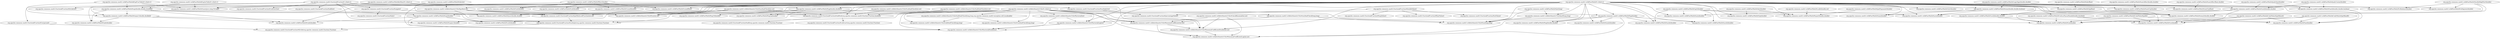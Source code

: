 digraph G {
  "org.apache.commons.math3.util$FastMath#<clinit>()" -> "org.apache.commons.math3.util$FastMath#expm1(double,double[])";
  "org.apache.commons.math3.util$FastMath#<clinit>()" -> "org.apache.commons.math3.util$FastMath#log10(double)";
  "org.apache.commons.math3.util$FastMath#<clinit>()" -> "org.apache.commons.math3.util$FastMath#rint(double)";
  "org.apache.commons.math3.util$FastMath#<clinit>()" -> "org.apache.commons.math3.util$FastMath#atan2(double,double)";
  "org.apache.commons.math3.util$FastMath#<clinit>()" -> "org.apache.commons.math3.util$FastMath#log(double,double)";
  "org.apache.commons.math3.util$FastMath#<clinit>()" -> "org.apache.commons.math3.util$FastMath#sin(double)";
  "org.apache.commons.math3.util$FastMath#<clinit>()" -> "org.apache.commons.math3.util$ArithmeticUtils#factorialLog(int)";
  "org.apache.commons.math3.util$FastMath#<clinit>()" -> "org.apache.commons.math3.util$FastMath#asinh(double)";
  "org.apache.commons.math3.util$FastMath#<clinit>()" -> "org.apache.commons.math3.util$FastMath#ulp(float)";
  "org.apache.commons.math3.util$FastMath#<clinit>()" -> "org.apache.commons.math3.util$FastMath#acos(double)";
  "org.apache.commons.math3.util$FastMath#<clinit>()" -> "org.apache.commons.math3.util$FastMath#main(java.lang.String[])";
  "org.apache.commons.math3.util$FastMath#<clinit>()" -> "org.apache.commons.math3.util$FastMath#exp(double,double,double[])";
  "org.apache.commons.math3.util$FastMath#<clinit>()" -> "org.apache.commons.math3.util$FastMath#log(double)";
  "org.apache.commons.math3.util$FastMath#<clinit>()" -> "org.apache.commons.math3.util$FastMath#reducePayneHanek(double,double[])";
  "org.apache.commons.math3.util$FastMath#<clinit>()" -> "org.apache.commons.math3.util$FastMath#toDegrees(double)";
  "org.apache.commons.math3.util$FastMath#<clinit>()" -> "org.apache.commons.math3.util$FastMath#log(double,double[])";
  "org.apache.commons.math3.util$FastMath#<clinit>()" -> "org.apache.commons.math3.util$FastMath#toRadians(double)";
  "org.apache.commons.math3.util$FastMath#<clinit>()" -> "org.apache.commons.math3.util$FastMath#tanh(double)";
  "org.apache.commons.math3.util$FastMath#<clinit>()" -> "org.apache.commons.math3.util$FastMath#ceil(double)";
  "org.apache.commons.math3.util$FastMath#<clinit>()" -> "org.apache.commons.math3.util$FastMath#expm1(double)";
  "org.apache.commons.math3.util$FastMath#<clinit>()" -> "org.apache.commons.math3.util$FastMath#pow(double,double)";
  "org.apache.commons.math3.util$FastMath#<clinit>()" -> "org.apache.commons.math3.util$FastMath#atanh(double)";
  "org.apache.commons.math3.util$FastMath#<clinit>()" -> "org.apache.commons.math3.util$FastMath#cbrt(double)";
  "org.apache.commons.math3.util$FastMath#<clinit>()" -> "org.apache.commons.math3.util$FastMath#tanQ(double,double,boolean)";
  "org.apache.commons.math3.util$FastMath#<clinit>()" -> "org.apache.commons.math3.util$FastMath#cosh(double)";
  "org.apache.commons.math3.util$FastMath#<clinit>()" -> "org.apache.commons.math3.util$FastMath#round(double)";
  "org.apache.commons.math3.util$FastMath#<clinit>()" -> "org.apache.commons.math3.util$FastMath#asin(double)";
  "org.apache.commons.math3.util$FastMath#<clinit>()" -> "org.apache.commons.math3.util$ArithmeticUtils#factorialDouble(int)";
  "org.apache.commons.math3.util$FastMath#<clinit>()" -> "org.apache.commons.math3.util$ArithmeticUtils#binomialCoefficientLog(int,int)";
  "org.apache.commons.math3.util$FastMath#<clinit>()" -> "org.apache.commons.math3.util$FastMath#tan(double)";
  "org.apache.commons.math3.util$FastMath#<clinit>()" -> "org.apache.commons.math3.util$FastMath#round(float)";
  "org.apache.commons.math3.util$FastMath#<clinit>()" -> "org.apache.commons.math3.util$FastMath#sinQ(double,double)";
  "org.apache.commons.math3.util$FastMath#<clinit>()" -> "org.apache.commons.math3.util$FastMath#exp(double)";
  "org.apache.commons.math3.util$FastMath#<clinit>()" -> "org.apache.commons.math3.util$ArithmeticUtils#lcm(int,int)";
  "org.apache.commons.math3.util$FastMath#<clinit>()" -> "org.apache.commons.math3.util$FastMath#log1p(double)";
  "org.apache.commons.math3.util$FastMath#<clinit>()" -> "org.apache.commons.math3.util$ArithmeticUtils#gcd(int,int)";
  "org.apache.commons.math3.util$FastMath#<clinit>()" -> "org.apache.commons.math3.util$FastMath#acosh(double)";
  "org.apache.commons.math3.util$FastMath#<clinit>()" -> "org.apache.commons.math3.util$ArithmeticUtils#lcm(long,long)";
  "org.apache.commons.math3.util$FastMath#<clinit>()" -> "org.apache.commons.math3.util$FastMath#nextUp(double)";
  "org.apache.commons.math3.util$FastMath#<clinit>()" -> "org.apache.commons.math3.util$ArithmeticUtils#binomialCoefficientDouble(int,int)";
  "org.apache.commons.math3.util$FastMath#<clinit>()" -> "org.apache.commons.math3.util$FastMath#hypot(double,double)";
  "org.apache.commons.math3.util$FastMath#<clinit>()" -> "org.apache.commons.math3.util$FastMath#atan(double,double,boolean)";
  "org.apache.commons.math3.util$FastMath#<clinit>()" -> "org.apache.commons.math3.util$FastMath#cosQ(double,double)";
  "org.apache.commons.math3.util$FastMath#<clinit>()" -> "org.apache.commons.math3.util$FastMath#atan(double)";
  "org.apache.commons.math3.util$FastMath#<clinit>()" -> "org.apache.commons.math3.util$FastMath#nextUp(float)";
  "org.apache.commons.math3.util$FastMath#<clinit>()" -> "org.apache.commons.math3.util$FastMath#cos(double)";
  "org.apache.commons.math3.util$FastMath#<clinit>()" -> "org.apache.commons.math3.util$FastMath#ulp(double)";
  "org.apache.commons.math3.util$FastMath#<clinit>()" -> "org.apache.commons.math3.util$ArithmeticUtils#gcd(long,long)";
  "org.apache.commons.math3.util$FastMath#<clinit>()" -> "org.apache.commons.math3.util$FastMath#sinh(double)";
  "org.apache.commons.math3.util$FastMath#expm1(double,double[])" -> "org.apache.commons.math3.util$FastMath#tanh(double)";
  "org.apache.commons.math3.util$FastMath#expm1(double,double[])" -> "org.apache.commons.math3.util$FastMath#expm1(double)";
  "org.apache.commons.math3.util$FastMath#expm1(double,double[])" -> "org.apache.commons.math3.util$FastMath#sinh(double)";
  "org.apache.commons.math3.util$FastMath#cosQ(double,double)" -> "org.apache.commons.math3.util$FastMath#sin(double)";
  "org.apache.commons.math3.util$FastMath#cosQ(double,double)" -> "org.apache.commons.math3.util$FastMath#cos(double)";
  "org.apache.commons.math3.util$FastMath#reducePayneHanek(double,double[])" -> "org.apache.commons.math3.util$FastMath#sin(double)";
  "org.apache.commons.math3.util$FastMath#reducePayneHanek(double,double[])" -> "org.apache.commons.math3.util$FastMath#cos(double)";
  "org.apache.commons.math3.util$FastMath#reducePayneHanek(double,double[])" -> "org.apache.commons.math3.util$FastMath#tan(double)";
  "org.apache.commons.math3.util$FastMath#log(double,double[])" -> "org.apache.commons.math3.util$FastMath#pow(double,double)";
  "org.apache.commons.math3.util$FastMath#log(double,double[])" -> "org.apache.commons.math3.util$FastMath#log10(double)";
  "org.apache.commons.math3.util$FastMath#log(double,double[])" -> "org.apache.commons.math3.util$FastMath#log(double)";
  "org.apache.commons.math3.util$FastMath#log(double,double[])" -> "org.apache.commons.math3.util$FastMath#log1p(double)";
  "org.apache.commons.math3.util$ArithmeticUtils#<clinit>()" -> "org.apache.commons.math3.util$ArithmeticUtils#lcm(long,long)";
  "org.apache.commons.math3.util$ArithmeticUtils#<clinit>()" -> "org.apache.commons.math3.util$ArithmeticUtils#mulAndCheck(long,long)";
  "org.apache.commons.math3.util$ArithmeticUtils#<clinit>()" -> "org.apache.commons.math3.util$ArithmeticUtils#binomialCoefficientLog(int,int)";
  "org.apache.commons.math3.util$ArithmeticUtils#<clinit>()" -> "org.apache.commons.math3.util$ArithmeticUtils#lcm(int,int)";
  "org.apache.commons.math3.util$ArithmeticUtils#<clinit>()" -> "org.apache.commons.math3.util$ArithmeticUtils#binomialCoefficient(int,int)";
  "org.apache.commons.math3.util$ArithmeticUtils#<clinit>()" -> "org.apache.commons.math3.util$ArithmeticUtils#addAndCheck(long,long)";
  "org.apache.commons.math3.util$ArithmeticUtils#<clinit>()" -> "org.apache.commons.math3.util$ArithmeticUtils#factorial(int)";
  "org.apache.commons.math3.util$ArithmeticUtils#<clinit>()" -> "org.apache.commons.math3.util$ArithmeticUtils#factorialDouble(int)";
  "org.apache.commons.math3.util$ArithmeticUtils#<clinit>()" -> "org.apache.commons.math3.util$ArithmeticUtils#binomialCoefficientDouble(int,int)";
  "org.apache.commons.math3.util$ArithmeticUtils#<clinit>()" -> "org.apache.commons.math3.fraction$Fraction#getReducedFraction(int,int)";
  "org.apache.commons.math3.util$ArithmeticUtils#<clinit>()" -> "org.apache.commons.math3.fraction$Fraction#multiply(org.apache.commons.math3.fraction.Fraction)";
  "org.apache.commons.math3.util$ArithmeticUtils#<clinit>()" -> "org.apache.commons.math3.util$ArithmeticUtils#factorialLog(int)";
  "org.apache.commons.math3.util$ArithmeticUtils#<clinit>()" -> "org.apache.commons.math3.util$ArithmeticUtils#addAndCheck(long,long,org.apache.commons.math3.exception.util.Localizable)";
  "org.apache.commons.math3.util$ArithmeticUtils#<clinit>()" -> "org.apache.commons.math3.fraction$Fraction#addSub(org.apache.commons.math3.fraction.Fraction,boolean)";
  "org.apache.commons.math3.util$ArithmeticUtils#<clinit>()" -> "org.apache.commons.math3.util$ArithmeticUtils#subAndCheck(long,long)";
  "org.apache.commons.math3.fraction$Fraction#addSub(org.apache.commons.math3.fraction.Fraction,boolean)" -> "org.apache.commons.math3.fraction$Fraction#subtract(org.apache.commons.math3.fraction.Fraction)";
  "org.apache.commons.math3.fraction$Fraction#addSub(org.apache.commons.math3.fraction.Fraction,boolean)" -> "org.apache.commons.math3.fraction$Fraction#add(org.apache.commons.math3.fraction.Fraction)";
  "org.apache.commons.math3.util$FastMath#nextAfter(double,double)" -> "org.apache.commons.math3.util$FastMath#nextUp(double)";
  "org.apache.commons.math3.util$FastMath#doubleHighPart(double)" -> "org.apache.commons.math3.util$FastMath#toDegrees(double)";
  "org.apache.commons.math3.util$FastMath#doubleHighPart(double)" -> "org.apache.commons.math3.util$FastMath#toRadians(double)";
  "org.apache.commons.math3.util$FastMath#doubleHighPart(double)" -> "org.apache.commons.math3.util$FastMath#atan2(double,double)";
  "org.apache.commons.math3.util$FastMath#doubleHighPart(double)" -> "org.apache.commons.math3.util$FastMath#acos(double)";
  "org.apache.commons.math3.util$ArithmeticUtils#mulAndCheck(long,long)" -> "org.apache.commons.math3.util$ArithmeticUtils#binomialCoefficient(int,int)";
  "org.apache.commons.math3.util$ArithmeticUtils#mulAndCheck(long,long)" -> "org.apache.commons.math3.util$ArithmeticUtils#lcm(long,long)";
  "org.apache.commons.math3.util$FastMath#exp(double,double,double[])" -> "org.apache.commons.math3.util$FastMath#pow(double,double)";
  "org.apache.commons.math3.util$FastMath#exp(double,double,double[])" -> "org.apache.commons.math3.util$FastMath#tanh(double)";
  "org.apache.commons.math3.util$FastMath#exp(double,double,double[])" -> "org.apache.commons.math3.util$FastMath#sinh(double)";
  "org.apache.commons.math3.util$FastMath#exp(double,double,double[])" -> "org.apache.commons.math3.util$FastMath#expm1(double,double[])";
  "org.apache.commons.math3.util$FastMath#exp(double,double,double[])" -> "org.apache.commons.math3.util$FastMath#exp(double)";
  "org.apache.commons.math3.util$FastMath#exp(double,double,double[])" -> "org.apache.commons.math3.util$FastMath#cosh(double)";
  "org.apache.commons.math3.util$FastMath#abs(long)" -> "org.apache.commons.math3.util$ArithmeticUtils#gcd(long,long)";
  "org.apache.commons.math3.util$FastMath#abs(long)" -> "org.apache.commons.math3.util$ArithmeticUtils#lcm(long,long)";
  "org.apache.commons.math3.util$ArithmeticUtils#gcd(long,long)" -> "org.apache.commons.math3.util$ArithmeticUtils#lcm(long,long)";
  "org.apache.commons.math3.util$ArithmeticUtils#factorialLog(int)" -> "org.apache.commons.math3.util$ArithmeticUtils#factorialDouble(int)";
  "org.apache.commons.math3.util$FastMath#exp(double)" -> "org.apache.commons.math3.util$FastMath#cosh(double)";
  "org.apache.commons.math3.util$FastMath#exp(double)" -> "org.apache.commons.math3.util$ArithmeticUtils#factorialDouble(int)";
  "org.apache.commons.math3.util$FastMath#exp(double)" -> "org.apache.commons.math3.util$FastMath#sinh(double)";
  "org.apache.commons.math3.util$FastMath$lnMant#<clinit>()" -> "org.apache.commons.math3.util$FastMath#main(java.lang.String[])";
  "org.apache.commons.math3.util$FastMath$lnMant#<clinit>()" -> "org.apache.commons.math3.util$FastMath#log(double,double[])";
  "org.apache.commons.math3.util$FastMath#floor(double)" -> "org.apache.commons.math3.util$ArithmeticUtils#binomialCoefficientDouble(int,int)";
  "org.apache.commons.math3.util$FastMath#floor(double)" -> "org.apache.commons.math3.util$FastMath#rint(double)";
  "org.apache.commons.math3.util$FastMath#floor(double)" -> "org.apache.commons.math3.util$FastMath#ceil(double)";
  "org.apache.commons.math3.util$FastMath#floor(double)" -> "org.apache.commons.math3.util$FastMath#round(float)";
  "org.apache.commons.math3.util$FastMath#floor(double)" -> "org.apache.commons.math3.util$FastMath#round(double)";
  "org.apache.commons.math3.util$FastMath#floor(double)" -> "org.apache.commons.math3.util$ArithmeticUtils#factorialDouble(int)";
  "org.apache.commons.math3.util$ArithmeticUtils#binomialCoefficientDouble(int,int)" -> "org.apache.commons.math3.util$ArithmeticUtils#binomialCoefficientLog(int,int)";
  "org.apache.commons.math3.fraction$Fraction#negate()" -> "org.apache.commons.math3.fraction$Fraction#abs()";
  "org.apache.commons.math3.fraction$Fraction#negate()" -> "org.apache.commons.math3.fraction$Fraction#addSub(org.apache.commons.math3.fraction.Fraction,boolean)";
  "org.apache.commons.math3.util$FastMath#log(double)" -> "org.apache.commons.math3.util$ArithmeticUtils#factorialLog(int)";
  "org.apache.commons.math3.util$FastMath#log(double)" -> "org.apache.commons.math3.util$ArithmeticUtils#binomialCoefficientLog(int,int)";
  "org.apache.commons.math3.util$FastMath#log(double)" -> "org.apache.commons.math3.util$FastMath#atanh(double)";
  "org.apache.commons.math3.util$FastMath#log(double)" -> "org.apache.commons.math3.util$FastMath#asinh(double)";
  "org.apache.commons.math3.util$FastMath#log(double)" -> "org.apache.commons.math3.util$FastMath#log(double,double)";
  "org.apache.commons.math3.util$FastMath#log(double)" -> "org.apache.commons.math3.util$FastMath#acosh(double)";
  "org.apache.commons.math3.util$ArithmeticUtils#mulAndCheck(int,int)" -> "org.apache.commons.math3.fraction$Fraction#multiply(org.apache.commons.math3.fraction.Fraction)";
  "org.apache.commons.math3.util$ArithmeticUtils#mulAndCheck(int,int)" -> "org.apache.commons.math3.fraction$Fraction#addSub(org.apache.commons.math3.fraction.Fraction,boolean)";
  "org.apache.commons.math3.util$ArithmeticUtils#mulAndCheck(int,int)" -> "org.apache.commons.math3.util$ArithmeticUtils#lcm(int,int)";
  "org.apache.commons.math3.fraction$Fraction#multiply(org.apache.commons.math3.fraction.Fraction)" -> "org.apache.commons.math3.fraction$Fraction#divide(org.apache.commons.math3.fraction.Fraction)";
  "org.apache.commons.math3.util$ArithmeticUtils#binomialCoefficient(int,int)" -> "org.apache.commons.math3.util$ArithmeticUtils#binomialCoefficientDouble(int,int)";
  "org.apache.commons.math3.util$ArithmeticUtils#binomialCoefficient(int,int)" -> "org.apache.commons.math3.util$ArithmeticUtils#binomialCoefficientLog(int,int)";
  "org.apache.commons.math3.util$FastMath#abs(double)" -> "org.apache.commons.math3.util$FastMath#hypot(double,double)";
  "org.apache.commons.math3.util$FastMath#abs(double)" -> "org.apache.commons.math3.util$FastMath#ulp(double)";
  "org.apache.commons.math3.util$FastMath#abs(float)" -> "org.apache.commons.math3.util$FastMath#ulp(float)";
  "org.apache.commons.math3.util$FastMath$CodyWaite#getRemB()" -> "org.apache.commons.math3.util$FastMath#cos(double)";
  "org.apache.commons.math3.util$FastMath$CodyWaite#getRemB()" -> "org.apache.commons.math3.util$FastMath#tan(double)";
  "org.apache.commons.math3.util$FastMath$CodyWaite#getRemB()" -> "org.apache.commons.math3.util$FastMath#sin(double)";
  "org.apache.commons.math3.fraction$Fraction#getReducedFraction(int,int)" -> "org.apache.commons.math3.fraction$Fraction#multiply(org.apache.commons.math3.fraction.Fraction)";
  "org.apache.commons.math3.fraction$Fraction#doubleValue()" -> "org.apache.commons.math3.fraction$Fraction#percentageValue()";
  "org.apache.commons.math3.fraction$Fraction#doubleValue()" -> "org.apache.commons.math3.fraction$Fraction#longValue()";
  "org.apache.commons.math3.fraction$Fraction#doubleValue()" -> "org.apache.commons.math3.fraction$Fraction#floatValue()";
  "org.apache.commons.math3.fraction$Fraction#doubleValue()" -> "org.apache.commons.math3.fraction$Fraction#intValue()";
  "org.apache.commons.math3.fraction$Fraction#<clinit>()" -> "org.apache.commons.math3.fraction$Fraction#subtract(int)";
  "org.apache.commons.math3.fraction$Fraction#<clinit>()" -> "org.apache.commons.math3.fraction$Fraction#add(int)";
  "org.apache.commons.math3.fraction$Fraction#<clinit>()" -> "org.apache.commons.math3.fraction$Fraction#multiply(org.apache.commons.math3.fraction.Fraction)";
  "org.apache.commons.math3.fraction$Fraction#<clinit>()" -> "org.apache.commons.math3.fraction$Fraction#getReducedFraction(int,int)";
  "org.apache.commons.math3.fraction$Fraction#<clinit>()" -> "org.apache.commons.math3.fraction$Fraction#multiply(int)";
  "org.apache.commons.math3.fraction$Fraction#<clinit>()" -> "org.apache.commons.math3.fraction$Fraction#negate()";
  "org.apache.commons.math3.fraction$Fraction#<clinit>()" -> "org.apache.commons.math3.fraction$Fraction#addSub(org.apache.commons.math3.fraction.Fraction,boolean)";
  "org.apache.commons.math3.fraction$Fraction#<clinit>()" -> "org.apache.commons.math3.fraction$Fraction#divide(int)";
  "org.apache.commons.math3.fraction$Fraction#<clinit>()" -> "org.apache.commons.math3.fraction$Fraction#reciprocal()";
  "org.apache.commons.math3.util$FastMath#abs(int)" -> "org.apache.commons.math3.util$ArithmeticUtils#lcm(int,int)";
  "org.apache.commons.math3.util$FastMath#abs(int)" -> "org.apache.commons.math3.util$ArithmeticUtils#gcd(int,int)";
  "org.apache.commons.math3.util$ArithmeticUtils#subAndCheck(int,int)" -> "org.apache.commons.math3.fraction$Fraction#addSub(org.apache.commons.math3.fraction.Fraction,boolean)";
  "org.apache.commons.math3.util$FastMath#polyCosine(double)" -> "org.apache.commons.math3.util$FastMath#tanQ(double,double,boolean)";
  "org.apache.commons.math3.util$FastMath#polyCosine(double)" -> "org.apache.commons.math3.util$FastMath#sinQ(double,double)";
  "org.apache.commons.math3.util$FastMath#tanQ(double,double,boolean)" -> "org.apache.commons.math3.util$FastMath#tan(double)";
  "org.apache.commons.math3.util$ArithmeticUtils#gcd(int,int)" -> "org.apache.commons.math3.util$ArithmeticUtils#lcm(int,int)";
  "org.apache.commons.math3.util$ArithmeticUtils#gcd(int,int)" -> "org.apache.commons.math3.util$ArithmeticUtils#binomialCoefficient(int,int)";
  "org.apache.commons.math3.util$ArithmeticUtils#gcd(int,int)" -> "org.apache.commons.math3.fraction$Fraction#addSub(org.apache.commons.math3.fraction.Fraction,boolean)";
  "org.apache.commons.math3.util$ArithmeticUtils#gcd(int,int)" -> "org.apache.commons.math3.fraction$Fraction#multiply(org.apache.commons.math3.fraction.Fraction)";
  "org.apache.commons.math3.util$ArithmeticUtils#gcd(int,int)" -> "org.apache.commons.math3.fraction$Fraction#getReducedFraction(int,int)";
  "org.apache.commons.math3.util$FastMath$ExpFracTable#<clinit>()" -> "org.apache.commons.math3.util$FastMath#expm1(double,double[])";
  "org.apache.commons.math3.util$FastMath$ExpFracTable#<clinit>()" -> "org.apache.commons.math3.util$FastMath#exp(double,double,double[])";
  "org.apache.commons.math3.util$FastMath$ExpFracTable#<clinit>()" -> "org.apache.commons.math3.util$FastMath#main(java.lang.String[])";
  "org.apache.commons.math3.util$FastMath#atan(double,double,boolean)" -> "org.apache.commons.math3.util$FastMath#asin(double)";
  "org.apache.commons.math3.util$FastMath#atan(double,double,boolean)" -> "org.apache.commons.math3.util$FastMath#atan2(double,double)";
  "org.apache.commons.math3.util$FastMath#atan(double,double,boolean)" -> "org.apache.commons.math3.util$FastMath#atan(double)";
  "org.apache.commons.math3.util$FastMath#atan(double,double,boolean)" -> "org.apache.commons.math3.util$FastMath#acos(double)";
  "org.apache.commons.math3.util$FastMath$CodyWaite#getRemA()" -> "org.apache.commons.math3.util$FastMath#sin(double)";
  "org.apache.commons.math3.util$FastMath$CodyWaite#getRemA()" -> "org.apache.commons.math3.util$FastMath#cos(double)";
  "org.apache.commons.math3.util$FastMath$CodyWaite#getRemA()" -> "org.apache.commons.math3.util$FastMath#tan(double)";
  "org.apache.commons.math3.util$FastMath#sinQ(double,double)" -> "org.apache.commons.math3.util$FastMath#sin(double)";
  "org.apache.commons.math3.util$FastMath#sinQ(double,double)" -> "org.apache.commons.math3.util$FastMath#cos(double)";
  "org.apache.commons.math3.util$FastMath#sinQ(double,double)" -> "org.apache.commons.math3.util$FastMath#cosQ(double,double)";
  "org.apache.commons.math3.util$FastMath#scalb(double,int)" -> "org.apache.commons.math3.util$FastMath#hypot(double,double)";
  "org.apache.commons.math3.util$FastMath$ExpIntTable#<clinit>()" -> "org.apache.commons.math3.util$FastMath#main(java.lang.String[])";
  "org.apache.commons.math3.util$FastMath$ExpIntTable#<clinit>()" -> "org.apache.commons.math3.util$FastMath#exp(double,double,double[])";
  "org.apache.commons.math3.util$ArithmeticUtils#factorial(int)" -> "org.apache.commons.math3.util$ArithmeticUtils#factorialDouble(int)";
  "org.apache.commons.math3.util$ArithmeticUtils#factorial(int)" -> "org.apache.commons.math3.util$ArithmeticUtils#factorialLog(int)";
  "org.apache.commons.math3.util$ArithmeticUtils#checkBinomial(int,int)" -> "org.apache.commons.math3.util$ArithmeticUtils#binomialCoefficientDouble(int,int)";
  "org.apache.commons.math3.util$ArithmeticUtils#checkBinomial(int,int)" -> "org.apache.commons.math3.util$ArithmeticUtils#binomialCoefficient(int,int)";
  "org.apache.commons.math3.util$ArithmeticUtils#checkBinomial(int,int)" -> "org.apache.commons.math3.util$ArithmeticUtils#binomialCoefficientLog(int,int)";
  "org.apache.commons.math3.util$FastMath$CodyWaite#getK()" -> "org.apache.commons.math3.util$FastMath#tan(double)";
  "org.apache.commons.math3.util$FastMath$CodyWaite#getK()" -> "org.apache.commons.math3.util$FastMath#cos(double)";
  "org.apache.commons.math3.util$FastMath$CodyWaite#getK()" -> "org.apache.commons.math3.util$FastMath#sin(double)";
  "org.apache.commons.math3.util$FastMath#nextAfter(float,double)" -> "org.apache.commons.math3.util$FastMath#nextUp(float)";
  "org.apache.commons.math3.util$FastMath#sqrt(double)" -> "org.apache.commons.math3.util$FastMath#asin(double)";
  "org.apache.commons.math3.util$FastMath#sqrt(double)" -> "org.apache.commons.math3.util$FastMath#hypot(double,double)";
  "org.apache.commons.math3.util$FastMath#sqrt(double)" -> "org.apache.commons.math3.util$FastMath#acos(double)";
  "org.apache.commons.math3.util$FastMath#sqrt(double)" -> "org.apache.commons.math3.util$FastMath#asinh(double)";
  "org.apache.commons.math3.util$FastMath#sqrt(double)" -> "org.apache.commons.math3.util$FastMath#acosh(double)";
  "org.apache.commons.math3.util$FastMath#copySign(double,double)" -> "org.apache.commons.math3.util$FastMath#atan(double,double,boolean)";
  "org.apache.commons.math3.util$FastMath#copySign(double,double)" -> "org.apache.commons.math3.util$FastMath#atan2(double,double)";
  "org.apache.commons.math3.util$FastMath#polySine(double)" -> "org.apache.commons.math3.util$FastMath#sinQ(double,double)";
  "org.apache.commons.math3.util$FastMath#polySine(double)" -> "org.apache.commons.math3.util$FastMath#tanQ(double,double,boolean)";
  "org.apache.commons.math3.util$ArithmeticUtils#addAndCheck(int,int)" -> "org.apache.commons.math3.fraction$Fraction#addSub(org.apache.commons.math3.fraction.Fraction,boolean)";
  "org.apache.commons.math3.fraction$Fraction#multiply(int)" -> "org.apache.commons.math3.fraction$Fraction#percentageValue()";
  "org.apache.commons.math3.util$ArithmeticUtils#addAndCheck(long,long,org.apache.commons.math3.exception.util.Localizable)" -> "org.apache.commons.math3.util$ArithmeticUtils#subAndCheck(long,long)";
  "org.apache.commons.math3.util$ArithmeticUtils#addAndCheck(long,long,org.apache.commons.math3.exception.util.Localizable)" -> "org.apache.commons.math3.util$ArithmeticUtils#addAndCheck(long,long)";
  "org.apache.commons.math3.fraction$Fraction#reciprocal()" -> "org.apache.commons.math3.fraction$Fraction#divide(org.apache.commons.math3.fraction.Fraction)";
  "org.apache.commons.math3.util$FastMath#getExponent(double)" -> "org.apache.commons.math3.util$FastMath#hypot(double,double)";
}

